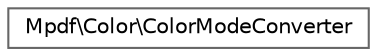 digraph "Graphical Class Hierarchy"
{
 // LATEX_PDF_SIZE
  bgcolor="transparent";
  edge [fontname=Helvetica,fontsize=10,labelfontname=Helvetica,labelfontsize=10];
  node [fontname=Helvetica,fontsize=10,shape=box,height=0.2,width=0.4];
  rankdir="LR";
  Node0 [id="Node000000",label="Mpdf\\Color\\ColorModeConverter",height=0.2,width=0.4,color="grey40", fillcolor="white", style="filled",URL="$classMpdf_1_1Color_1_1ColorModeConverter.html",tooltip=" "];
}
